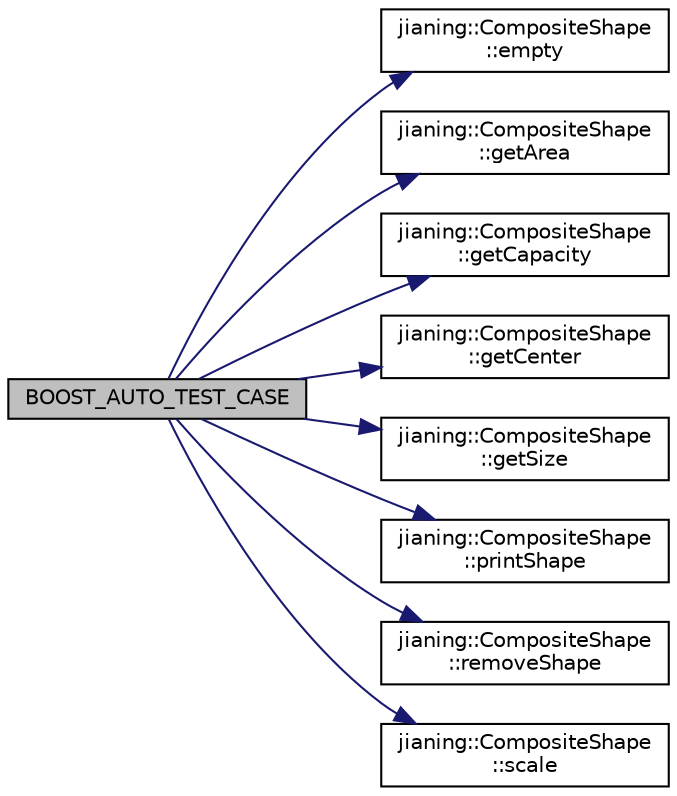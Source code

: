 digraph "BOOST_AUTO_TEST_CASE"
{
 // LATEX_PDF_SIZE
  edge [fontname="Helvetica",fontsize="10",labelfontname="Helvetica",labelfontsize="10"];
  node [fontname="Helvetica",fontsize="10",shape=record];
  rankdir="LR";
  Node1 [label="BOOST_AUTO_TEST_CASE",height=0.2,width=0.4,color="black", fillcolor="grey75", style="filled", fontcolor="black",tooltip=" "];
  Node1 -> Node2 [color="midnightblue",fontsize="10",style="solid",fontname="Helvetica"];
  Node2 [label="jianing::CompositeShape\l::empty",height=0.2,width=0.4,color="black", fillcolor="white", style="filled",URL="$classjianing_1_1_composite_shape.html#a3a15466302cec4fe4bb8a497f14d8d70",tooltip=" "];
  Node1 -> Node3 [color="midnightblue",fontsize="10",style="solid",fontname="Helvetica"];
  Node3 [label="jianing::CompositeShape\l::getArea",height=0.2,width=0.4,color="black", fillcolor="white", style="filled",URL="$classjianing_1_1_composite_shape.html#aad7dabca6105b2c6db84c8dfb3264200",tooltip=" "];
  Node1 -> Node4 [color="midnightblue",fontsize="10",style="solid",fontname="Helvetica"];
  Node4 [label="jianing::CompositeShape\l::getCapacity",height=0.2,width=0.4,color="black", fillcolor="white", style="filled",URL="$classjianing_1_1_composite_shape.html#ae085622731609e17871e1afd68faa7d3",tooltip=" "];
  Node1 -> Node5 [color="midnightblue",fontsize="10",style="solid",fontname="Helvetica"];
  Node5 [label="jianing::CompositeShape\l::getCenter",height=0.2,width=0.4,color="black", fillcolor="white", style="filled",URL="$classjianing_1_1_composite_shape.html#afd9b5e4158236603ed0cc26383c8109e",tooltip=" "];
  Node1 -> Node6 [color="midnightblue",fontsize="10",style="solid",fontname="Helvetica"];
  Node6 [label="jianing::CompositeShape\l::getSize",height=0.2,width=0.4,color="black", fillcolor="white", style="filled",URL="$classjianing_1_1_composite_shape.html#abe7aec79495a5da0ab224d06ede006bf",tooltip=" "];
  Node1 -> Node7 [color="midnightblue",fontsize="10",style="solid",fontname="Helvetica"];
  Node7 [label="jianing::CompositeShape\l::printShape",height=0.2,width=0.4,color="black", fillcolor="white", style="filled",URL="$classjianing_1_1_composite_shape.html#ad41977fa766788140a92229368c7b8d5",tooltip=" "];
  Node1 -> Node8 [color="midnightblue",fontsize="10",style="solid",fontname="Helvetica"];
  Node8 [label="jianing::CompositeShape\l::removeShape",height=0.2,width=0.4,color="black", fillcolor="white", style="filled",URL="$classjianing_1_1_composite_shape.html#a4b500e2a059e4a674f1d21daef7df27d",tooltip=" "];
  Node1 -> Node9 [color="midnightblue",fontsize="10",style="solid",fontname="Helvetica"];
  Node9 [label="jianing::CompositeShape\l::scale",height=0.2,width=0.4,color="black", fillcolor="white", style="filled",URL="$classjianing_1_1_composite_shape.html#a88bbf6c946acd62a84c461bd02f7e293",tooltip=" "];
}
